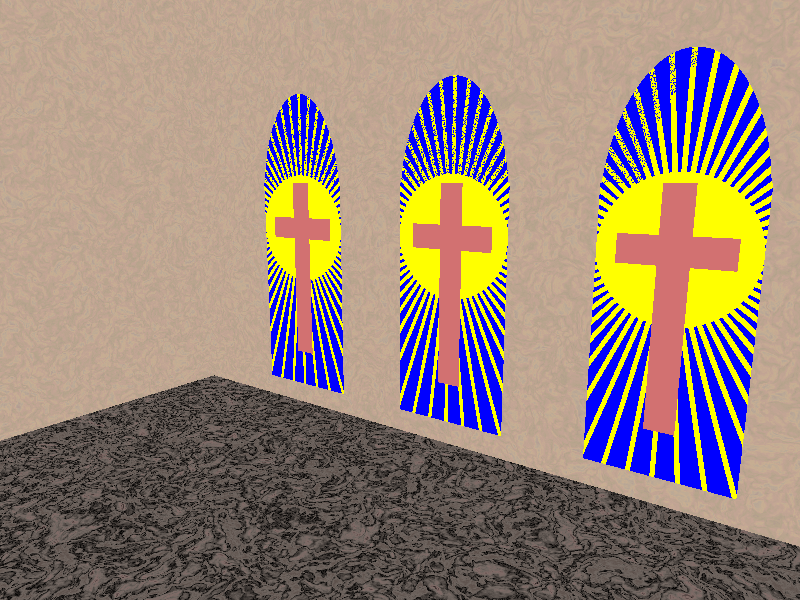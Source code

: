 #include "colors.inc"
#include "glass.inc"
#include "textures.inc"
#include "stones1.inc"
#include "transforms.inc"

camera {
	location <70, 30, -62>
	look_at <25, 15, 0>
}

light_source { <0,30,-10> White }

union {
    plane { x, -15 }    
    plane { z, 0.1 }
    texture {
        T_Grnt7
        scale 5
    }
}

plane {
    y, -3    

    texture {        
        T_Grnt15
        scale 8
    }
}


#declare ChurchWindow = union {

    // window
    # declare Window = union {        
        intersection {
            sphere {
                <7.5, 30, 0> 7.5
                scale <1,2,1>
                translate -33*y
            }
            box { <0, 30, 0>, <30, 50, 0.00000015> }
        }
        
        box { 0, <15, 30, 0.0001> }        
                       
        pigment { Blue }                   
        texture { NBoldglass }
    }
    
    object { Window  }
    
    // cross
    union {    
        box { <6, 5, 0>, <9, 30, -0.0002> }
        box { <2, 22, 0>, <13, 25, -0.0002> }    
        translate -0.0015*z
        pigment { Brown }
        texture { NBoldglass }
    }
    
    // light circle behind cross
    intersection {
        sphere { <7.5, 23.5, 0> 7.5 }
        box { <0, 15, 0>, <30, 50, 0.00015> }
        pigment { Yellow }
        texture { NBoldglass }
        translate -0.001*z
    }
    
    // shine lines
    #declare Line = box {
    	<7.5, 23.5, 0>, <8, 50, -0.00002>
    	pigment { Yellow }
    	texture { NBoldglass }
    }
    
    intersection {
        object { Window translate -0.00002*z}
        
        union {
        	#declare lineAngle = 0;
        	
        	#while ( lineAngle <= 60 )
        	
        	    object { Line Rotate_Around_Trans( lineAngle*6*z, <7.5, 23.5, 0> ) }	    
        	    
        	    #declare lineAngle = lineAngle + 1;
        	#end	
        }
    }
}

#declare i = 0;

#while ( i <= 5 )
    
    object { ChurchWindow translate i*25*x }
    
    #declare i = i + 1;
    
#end

object { ChurchWindow }